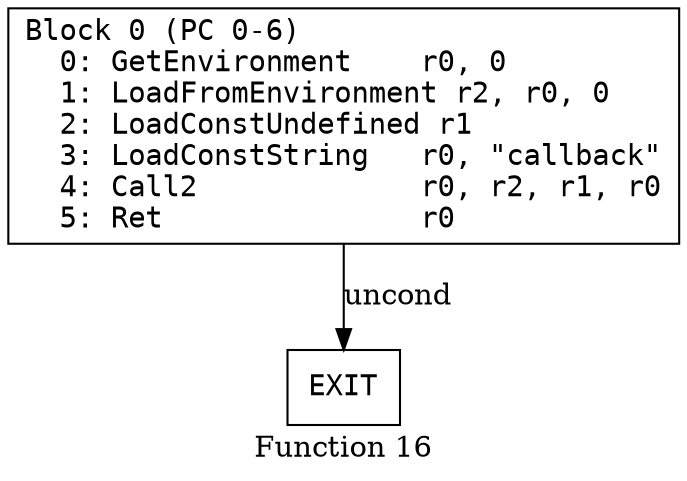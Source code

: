 // Function 16 from flow_control
// Generated from data/flow_control.dot

digraph {
  rankdir=TB;
  node [shape=box, fontname="monospace"];

  label = "Function 16";
  style = filled;
  color = lightgrey;

  f16_n0 [ label = "Block 0 (PC 0-6)\l  0: GetEnvironment    r0, 0\l  1: LoadFromEnvironment r2, r0, 0\l  2: LoadConstUndefined r1\l  3: LoadConstString   r0, \"callback\"\l  4: Call2             r0, r2, r1, r0\l  5: Ret               r0\l" ]
  f16_n1 [ label = "EXIT" ]

  f16_n0 -> f16_n1 [label="uncond"]
}

